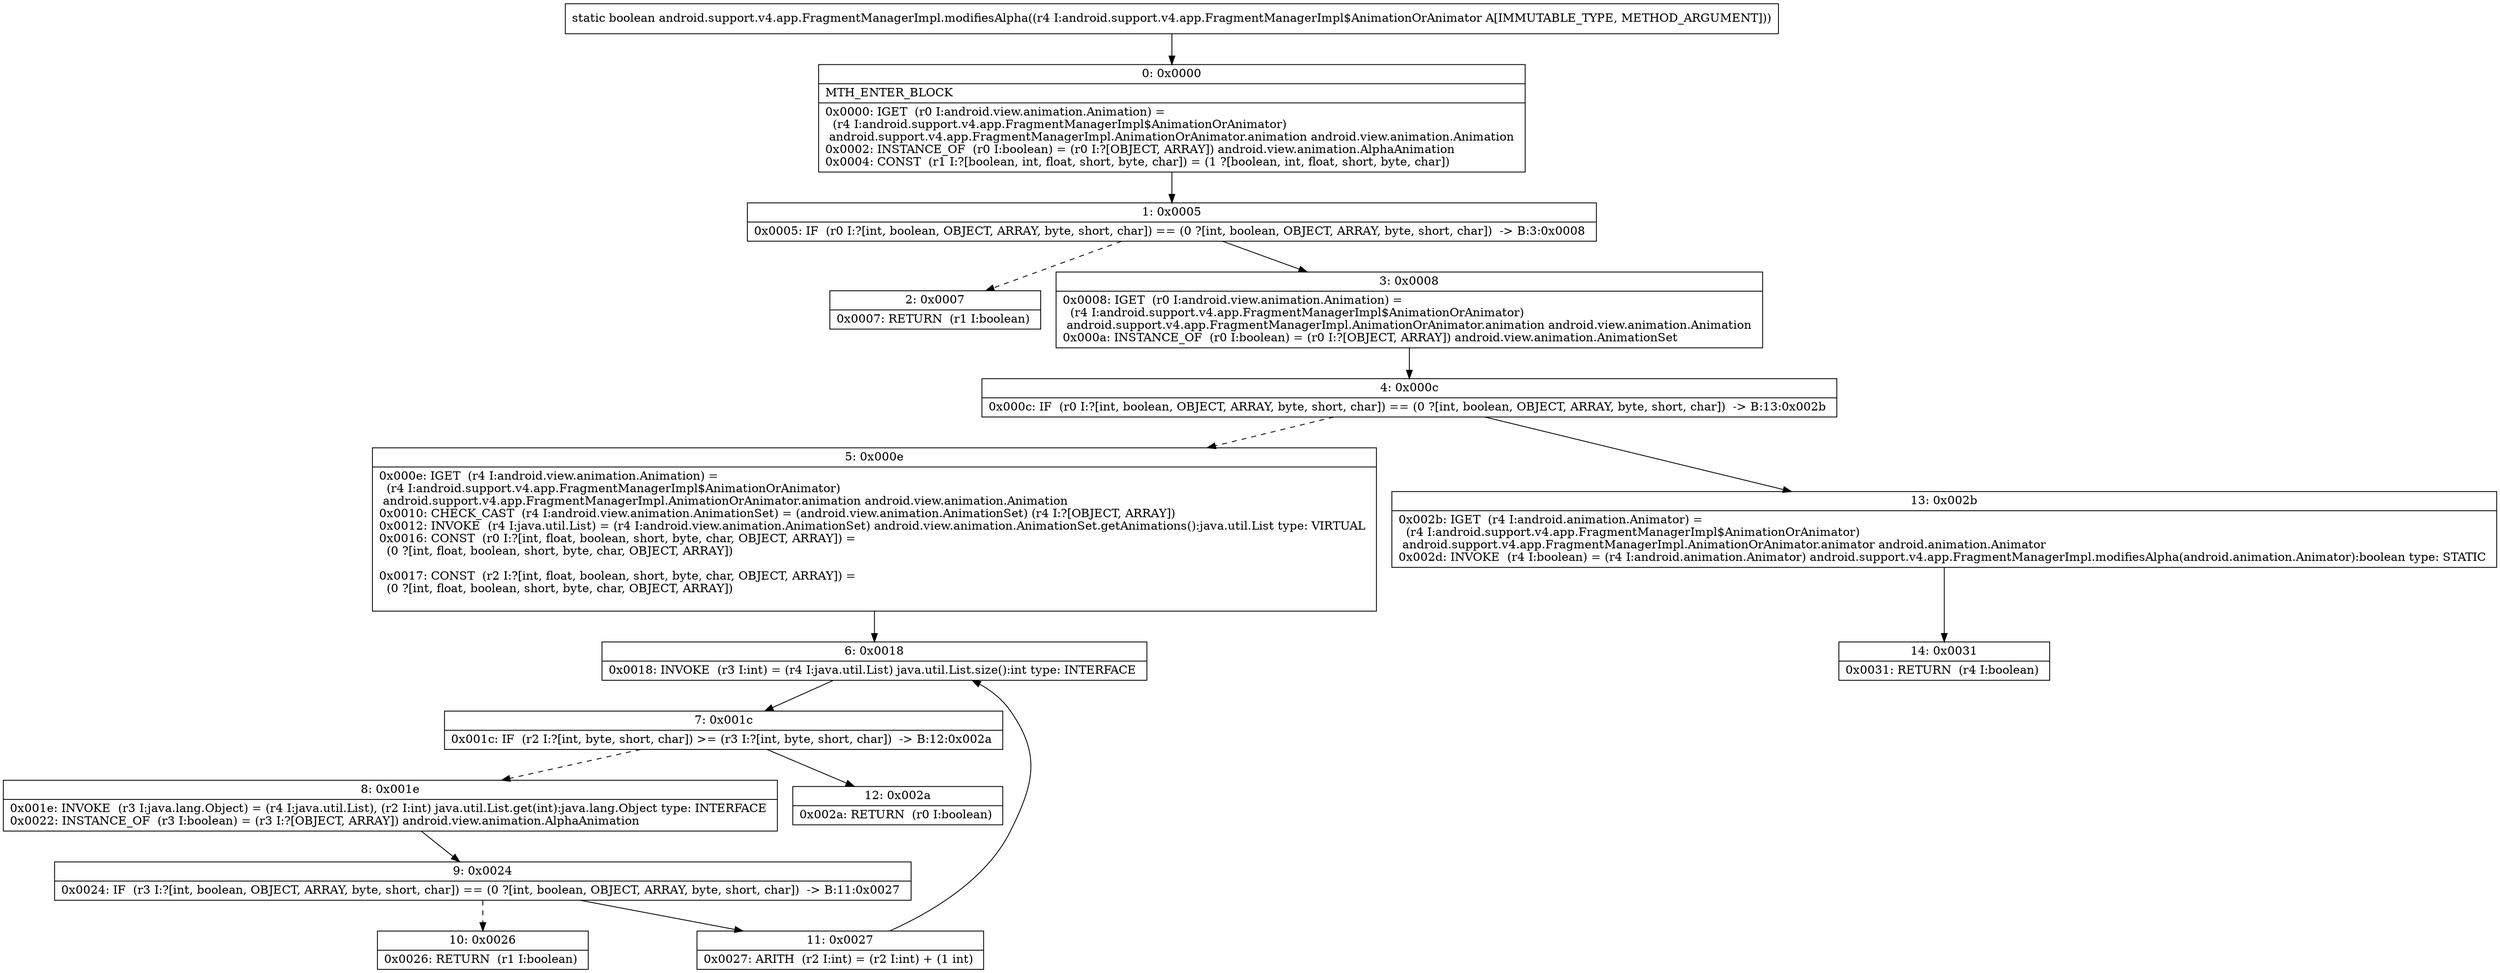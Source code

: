 digraph "CFG forandroid.support.v4.app.FragmentManagerImpl.modifiesAlpha(Landroid\/support\/v4\/app\/FragmentManagerImpl$AnimationOrAnimator;)Z" {
Node_0 [shape=record,label="{0\:\ 0x0000|MTH_ENTER_BLOCK\l|0x0000: IGET  (r0 I:android.view.animation.Animation) = \l  (r4 I:android.support.v4.app.FragmentManagerImpl$AnimationOrAnimator)\l android.support.v4.app.FragmentManagerImpl.AnimationOrAnimator.animation android.view.animation.Animation \l0x0002: INSTANCE_OF  (r0 I:boolean) = (r0 I:?[OBJECT, ARRAY]) android.view.animation.AlphaAnimation \l0x0004: CONST  (r1 I:?[boolean, int, float, short, byte, char]) = (1 ?[boolean, int, float, short, byte, char]) \l}"];
Node_1 [shape=record,label="{1\:\ 0x0005|0x0005: IF  (r0 I:?[int, boolean, OBJECT, ARRAY, byte, short, char]) == (0 ?[int, boolean, OBJECT, ARRAY, byte, short, char])  \-\> B:3:0x0008 \l}"];
Node_2 [shape=record,label="{2\:\ 0x0007|0x0007: RETURN  (r1 I:boolean) \l}"];
Node_3 [shape=record,label="{3\:\ 0x0008|0x0008: IGET  (r0 I:android.view.animation.Animation) = \l  (r4 I:android.support.v4.app.FragmentManagerImpl$AnimationOrAnimator)\l android.support.v4.app.FragmentManagerImpl.AnimationOrAnimator.animation android.view.animation.Animation \l0x000a: INSTANCE_OF  (r0 I:boolean) = (r0 I:?[OBJECT, ARRAY]) android.view.animation.AnimationSet \l}"];
Node_4 [shape=record,label="{4\:\ 0x000c|0x000c: IF  (r0 I:?[int, boolean, OBJECT, ARRAY, byte, short, char]) == (0 ?[int, boolean, OBJECT, ARRAY, byte, short, char])  \-\> B:13:0x002b \l}"];
Node_5 [shape=record,label="{5\:\ 0x000e|0x000e: IGET  (r4 I:android.view.animation.Animation) = \l  (r4 I:android.support.v4.app.FragmentManagerImpl$AnimationOrAnimator)\l android.support.v4.app.FragmentManagerImpl.AnimationOrAnimator.animation android.view.animation.Animation \l0x0010: CHECK_CAST  (r4 I:android.view.animation.AnimationSet) = (android.view.animation.AnimationSet) (r4 I:?[OBJECT, ARRAY]) \l0x0012: INVOKE  (r4 I:java.util.List) = (r4 I:android.view.animation.AnimationSet) android.view.animation.AnimationSet.getAnimations():java.util.List type: VIRTUAL \l0x0016: CONST  (r0 I:?[int, float, boolean, short, byte, char, OBJECT, ARRAY]) = \l  (0 ?[int, float, boolean, short, byte, char, OBJECT, ARRAY])\l \l0x0017: CONST  (r2 I:?[int, float, boolean, short, byte, char, OBJECT, ARRAY]) = \l  (0 ?[int, float, boolean, short, byte, char, OBJECT, ARRAY])\l \l}"];
Node_6 [shape=record,label="{6\:\ 0x0018|0x0018: INVOKE  (r3 I:int) = (r4 I:java.util.List) java.util.List.size():int type: INTERFACE \l}"];
Node_7 [shape=record,label="{7\:\ 0x001c|0x001c: IF  (r2 I:?[int, byte, short, char]) \>= (r3 I:?[int, byte, short, char])  \-\> B:12:0x002a \l}"];
Node_8 [shape=record,label="{8\:\ 0x001e|0x001e: INVOKE  (r3 I:java.lang.Object) = (r4 I:java.util.List), (r2 I:int) java.util.List.get(int):java.lang.Object type: INTERFACE \l0x0022: INSTANCE_OF  (r3 I:boolean) = (r3 I:?[OBJECT, ARRAY]) android.view.animation.AlphaAnimation \l}"];
Node_9 [shape=record,label="{9\:\ 0x0024|0x0024: IF  (r3 I:?[int, boolean, OBJECT, ARRAY, byte, short, char]) == (0 ?[int, boolean, OBJECT, ARRAY, byte, short, char])  \-\> B:11:0x0027 \l}"];
Node_10 [shape=record,label="{10\:\ 0x0026|0x0026: RETURN  (r1 I:boolean) \l}"];
Node_11 [shape=record,label="{11\:\ 0x0027|0x0027: ARITH  (r2 I:int) = (r2 I:int) + (1 int) \l}"];
Node_12 [shape=record,label="{12\:\ 0x002a|0x002a: RETURN  (r0 I:boolean) \l}"];
Node_13 [shape=record,label="{13\:\ 0x002b|0x002b: IGET  (r4 I:android.animation.Animator) = \l  (r4 I:android.support.v4.app.FragmentManagerImpl$AnimationOrAnimator)\l android.support.v4.app.FragmentManagerImpl.AnimationOrAnimator.animator android.animation.Animator \l0x002d: INVOKE  (r4 I:boolean) = (r4 I:android.animation.Animator) android.support.v4.app.FragmentManagerImpl.modifiesAlpha(android.animation.Animator):boolean type: STATIC \l}"];
Node_14 [shape=record,label="{14\:\ 0x0031|0x0031: RETURN  (r4 I:boolean) \l}"];
MethodNode[shape=record,label="{static boolean android.support.v4.app.FragmentManagerImpl.modifiesAlpha((r4 I:android.support.v4.app.FragmentManagerImpl$AnimationOrAnimator A[IMMUTABLE_TYPE, METHOD_ARGUMENT])) }"];
MethodNode -> Node_0;
Node_0 -> Node_1;
Node_1 -> Node_2[style=dashed];
Node_1 -> Node_3;
Node_3 -> Node_4;
Node_4 -> Node_5[style=dashed];
Node_4 -> Node_13;
Node_5 -> Node_6;
Node_6 -> Node_7;
Node_7 -> Node_8[style=dashed];
Node_7 -> Node_12;
Node_8 -> Node_9;
Node_9 -> Node_10[style=dashed];
Node_9 -> Node_11;
Node_11 -> Node_6;
Node_13 -> Node_14;
}

